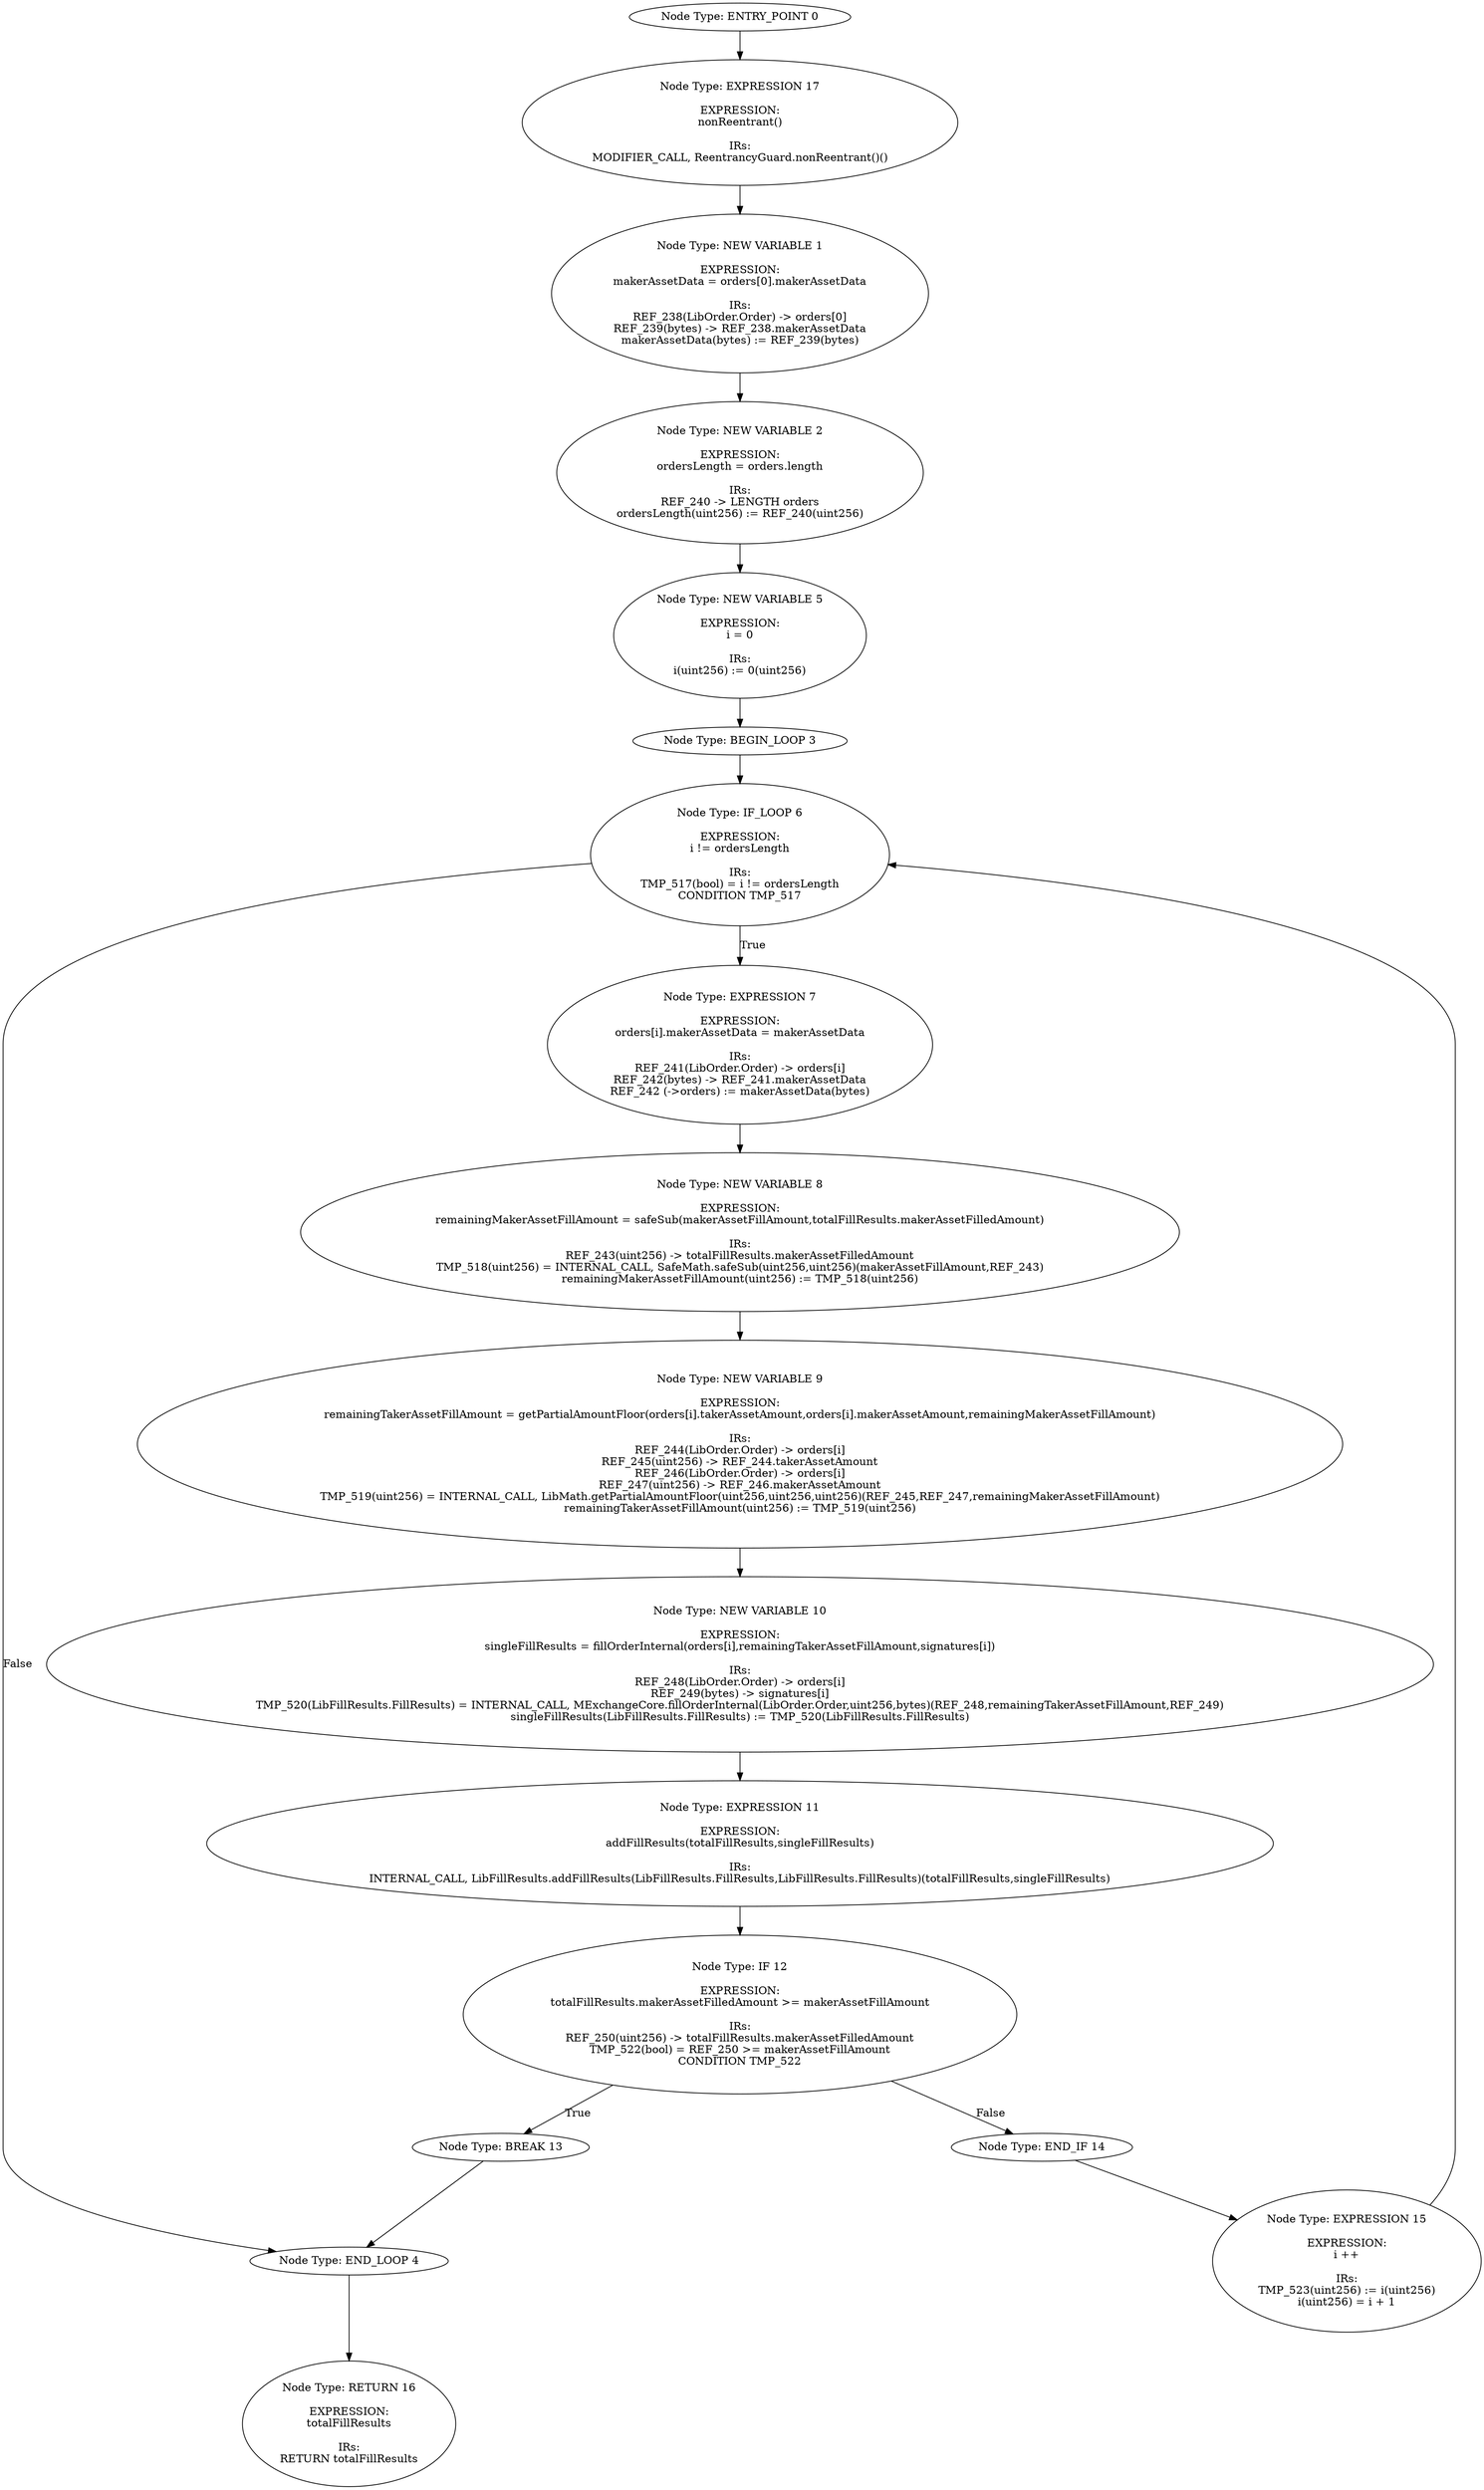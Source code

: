 digraph{
0[label="Node Type: ENTRY_POINT 0
"];
0->17;
1[label="Node Type: NEW VARIABLE 1

EXPRESSION:
makerAssetData = orders[0].makerAssetData

IRs:
REF_238(LibOrder.Order) -> orders[0]
REF_239(bytes) -> REF_238.makerAssetData
makerAssetData(bytes) := REF_239(bytes)"];
1->2;
2[label="Node Type: NEW VARIABLE 2

EXPRESSION:
ordersLength = orders.length

IRs:
REF_240 -> LENGTH orders
ordersLength(uint256) := REF_240(uint256)"];
2->5;
3[label="Node Type: BEGIN_LOOP 3
"];
3->6;
4[label="Node Type: END_LOOP 4
"];
4->16;
5[label="Node Type: NEW VARIABLE 5

EXPRESSION:
i = 0

IRs:
i(uint256) := 0(uint256)"];
5->3;
6[label="Node Type: IF_LOOP 6

EXPRESSION:
i != ordersLength

IRs:
TMP_517(bool) = i != ordersLength
CONDITION TMP_517"];
6->7[label="True"];
6->4[label="False"];
7[label="Node Type: EXPRESSION 7

EXPRESSION:
orders[i].makerAssetData = makerAssetData

IRs:
REF_241(LibOrder.Order) -> orders[i]
REF_242(bytes) -> REF_241.makerAssetData
REF_242 (->orders) := makerAssetData(bytes)"];
7->8;
8[label="Node Type: NEW VARIABLE 8

EXPRESSION:
remainingMakerAssetFillAmount = safeSub(makerAssetFillAmount,totalFillResults.makerAssetFilledAmount)

IRs:
REF_243(uint256) -> totalFillResults.makerAssetFilledAmount
TMP_518(uint256) = INTERNAL_CALL, SafeMath.safeSub(uint256,uint256)(makerAssetFillAmount,REF_243)
remainingMakerAssetFillAmount(uint256) := TMP_518(uint256)"];
8->9;
9[label="Node Type: NEW VARIABLE 9

EXPRESSION:
remainingTakerAssetFillAmount = getPartialAmountFloor(orders[i].takerAssetAmount,orders[i].makerAssetAmount,remainingMakerAssetFillAmount)

IRs:
REF_244(LibOrder.Order) -> orders[i]
REF_245(uint256) -> REF_244.takerAssetAmount
REF_246(LibOrder.Order) -> orders[i]
REF_247(uint256) -> REF_246.makerAssetAmount
TMP_519(uint256) = INTERNAL_CALL, LibMath.getPartialAmountFloor(uint256,uint256,uint256)(REF_245,REF_247,remainingMakerAssetFillAmount)
remainingTakerAssetFillAmount(uint256) := TMP_519(uint256)"];
9->10;
10[label="Node Type: NEW VARIABLE 10

EXPRESSION:
singleFillResults = fillOrderInternal(orders[i],remainingTakerAssetFillAmount,signatures[i])

IRs:
REF_248(LibOrder.Order) -> orders[i]
REF_249(bytes) -> signatures[i]
TMP_520(LibFillResults.FillResults) = INTERNAL_CALL, MExchangeCore.fillOrderInternal(LibOrder.Order,uint256,bytes)(REF_248,remainingTakerAssetFillAmount,REF_249)
singleFillResults(LibFillResults.FillResults) := TMP_520(LibFillResults.FillResults)"];
10->11;
11[label="Node Type: EXPRESSION 11

EXPRESSION:
addFillResults(totalFillResults,singleFillResults)

IRs:
INTERNAL_CALL, LibFillResults.addFillResults(LibFillResults.FillResults,LibFillResults.FillResults)(totalFillResults,singleFillResults)"];
11->12;
12[label="Node Type: IF 12

EXPRESSION:
totalFillResults.makerAssetFilledAmount >= makerAssetFillAmount

IRs:
REF_250(uint256) -> totalFillResults.makerAssetFilledAmount
TMP_522(bool) = REF_250 >= makerAssetFillAmount
CONDITION TMP_522"];
12->13[label="True"];
12->14[label="False"];
13[label="Node Type: BREAK 13
"];
13->4;
14[label="Node Type: END_IF 14
"];
14->15;
15[label="Node Type: EXPRESSION 15

EXPRESSION:
i ++

IRs:
TMP_523(uint256) := i(uint256)
i(uint256) = i + 1"];
15->6;
16[label="Node Type: RETURN 16

EXPRESSION:
totalFillResults

IRs:
RETURN totalFillResults"];
17[label="Node Type: EXPRESSION 17

EXPRESSION:
nonReentrant()

IRs:
MODIFIER_CALL, ReentrancyGuard.nonReentrant()()"];
17->1;
}
